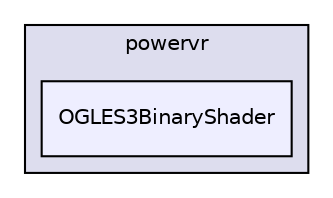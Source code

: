 digraph "PVR/SDK_3.4/Examples/Advanced/BinaryShader/OGLES3/Build/Android/src/com/powervr/OGLES3BinaryShader" {
  compound=true
  node [ fontsize="10", fontname="Helvetica"];
  edge [ labelfontsize="10", labelfontname="Helvetica"];
  subgraph clusterdir_8c818261330907c5550abfd669f64faa {
    graph [ bgcolor="#ddddee", pencolor="black", label="powervr" fontname="Helvetica", fontsize="10", URL="dir_8c818261330907c5550abfd669f64faa.html"]
  dir_eac3081acebda55b786184d354670e52 [shape=box, label="OGLES3BinaryShader", style="filled", fillcolor="#eeeeff", pencolor="black", URL="dir_eac3081acebda55b786184d354670e52.html"];
  }
}
